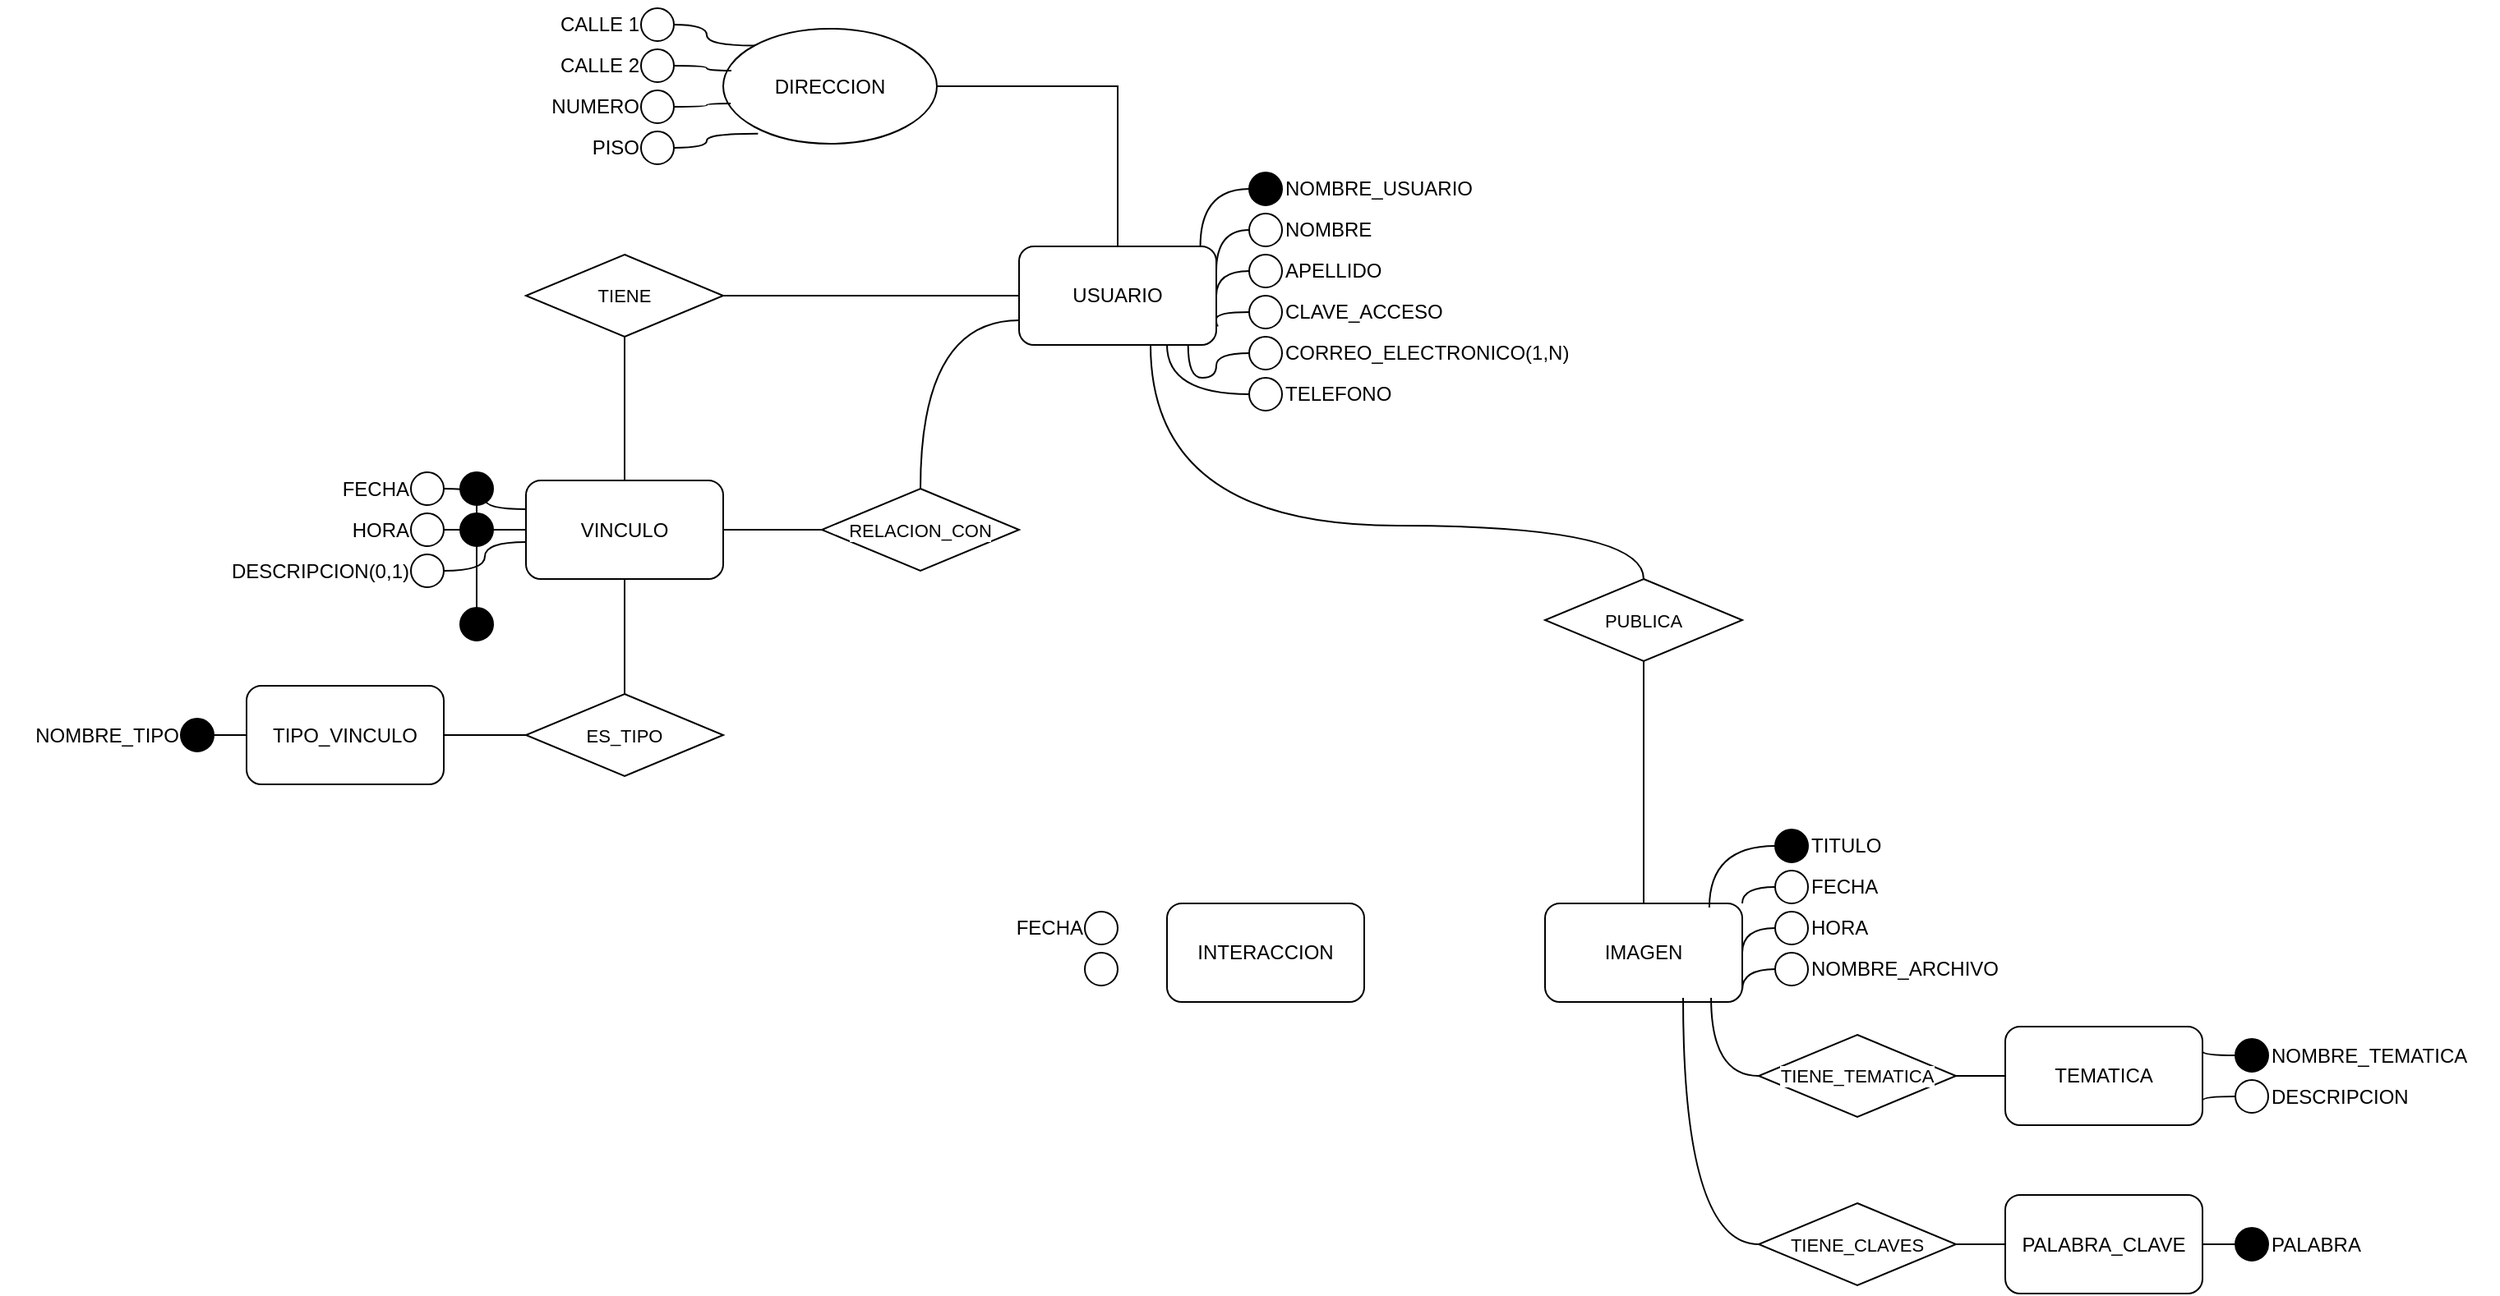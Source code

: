 <mxfile version="24.8.4">
  <diagram name="Page-1" id="qYy7etrmWnxnUs6GQyBr">
    <mxGraphModel dx="3087" dy="909" grid="1" gridSize="10" guides="1" tooltips="1" connect="1" arrows="1" fold="1" page="1" pageScale="1" pageWidth="1400" pageHeight="850" math="0" shadow="0">
      <root>
        <mxCell id="0" />
        <mxCell id="1" parent="0" />
        <mxCell id="0F02Ofhq89caONf__ToP-39" value="" style="edgeStyle=orthogonalEdgeStyle;shape=connector;curved=1;rounded=0;orthogonalLoop=1;jettySize=auto;html=1;strokeColor=default;align=center;verticalAlign=middle;fontFamily=Helvetica;fontSize=11;fontColor=default;labelBackgroundColor=default;endArrow=none;endFill=0;" edge="1" parent="1" source="0F02Ofhq89caONf__ToP-1" target="0F02Ofhq89caONf__ToP-38">
          <mxGeometry relative="1" as="geometry" />
        </mxCell>
        <mxCell id="0F02Ofhq89caONf__ToP-105" value="" style="edgeStyle=orthogonalEdgeStyle;shape=connector;curved=1;rounded=0;orthogonalLoop=1;jettySize=auto;html=1;strokeColor=default;align=center;verticalAlign=middle;fontFamily=Helvetica;fontSize=11;fontColor=default;labelBackgroundColor=default;endArrow=none;endFill=0;" edge="1" parent="1" source="0F02Ofhq89caONf__ToP-1" target="0F02Ofhq89caONf__ToP-104">
          <mxGeometry relative="1" as="geometry">
            <Array as="points">
              <mxPoint x="510" y="340" />
              <mxPoint x="810" y="340" />
            </Array>
          </mxGeometry>
        </mxCell>
        <mxCell id="0F02Ofhq89caONf__ToP-1" value="&lt;div&gt;USUARIO&lt;/div&gt;" style="rounded=1;whiteSpace=wrap;html=1;" vertex="1" parent="1">
          <mxGeometry x="430" y="170" width="120" height="60" as="geometry" />
        </mxCell>
        <mxCell id="0F02Ofhq89caONf__ToP-36" style="edgeStyle=orthogonalEdgeStyle;shape=connector;curved=1;rounded=0;orthogonalLoop=1;jettySize=auto;html=1;entryX=1;entryY=0.25;entryDx=0;entryDy=0;strokeColor=default;align=center;verticalAlign=middle;fontFamily=Helvetica;fontSize=11;fontColor=default;labelBackgroundColor=default;endArrow=none;endFill=0;" edge="1" parent="1" source="0F02Ofhq89caONf__ToP-2" target="0F02Ofhq89caONf__ToP-1">
          <mxGeometry relative="1" as="geometry" />
        </mxCell>
        <mxCell id="0F02Ofhq89caONf__ToP-2" value="" style="ellipse;whiteSpace=wrap;html=1;aspect=fixed;" vertex="1" parent="1">
          <mxGeometry x="570" y="150" width="20" height="20" as="geometry" />
        </mxCell>
        <mxCell id="0F02Ofhq89caONf__ToP-3" value="NOMBRE" style="text;html=1;align=left;verticalAlign=middle;resizable=0;points=[];autosize=1;strokeColor=none;fillColor=none;" vertex="1" parent="1">
          <mxGeometry x="590" y="145" width="80" height="30" as="geometry" />
        </mxCell>
        <mxCell id="0F02Ofhq89caONf__ToP-35" style="edgeStyle=orthogonalEdgeStyle;shape=connector;curved=1;rounded=0;orthogonalLoop=1;jettySize=auto;html=1;entryX=1;entryY=0.5;entryDx=0;entryDy=0;strokeColor=default;align=center;verticalAlign=middle;fontFamily=Helvetica;fontSize=11;fontColor=default;labelBackgroundColor=default;endArrow=none;endFill=0;" edge="1" parent="1" source="0F02Ofhq89caONf__ToP-4" target="0F02Ofhq89caONf__ToP-1">
          <mxGeometry relative="1" as="geometry" />
        </mxCell>
        <mxCell id="0F02Ofhq89caONf__ToP-4" value="" style="ellipse;whiteSpace=wrap;html=1;aspect=fixed;" vertex="1" parent="1">
          <mxGeometry x="570" y="175" width="20" height="20" as="geometry" />
        </mxCell>
        <mxCell id="0F02Ofhq89caONf__ToP-5" value="APELLIDO" style="text;html=1;align=left;verticalAlign=middle;resizable=0;points=[];autosize=1;strokeColor=none;fillColor=none;" vertex="1" parent="1">
          <mxGeometry x="590" y="170" width="80" height="30" as="geometry" />
        </mxCell>
        <mxCell id="0F02Ofhq89caONf__ToP-6" value="" style="ellipse;whiteSpace=wrap;html=1;aspect=fixed;fillColor=#000000;" vertex="1" parent="1">
          <mxGeometry x="570" y="125" width="20" height="20" as="geometry" />
        </mxCell>
        <mxCell id="0F02Ofhq89caONf__ToP-7" value="NOMBRE_USUARIO" style="text;html=1;align=left;verticalAlign=middle;resizable=0;points=[];autosize=1;strokeColor=none;fillColor=none;" vertex="1" parent="1">
          <mxGeometry x="590" y="120" width="140" height="30" as="geometry" />
        </mxCell>
        <mxCell id="0F02Ofhq89caONf__ToP-8" value="" style="ellipse;whiteSpace=wrap;html=1;aspect=fixed;" vertex="1" parent="1">
          <mxGeometry x="570" y="200" width="20" height="20" as="geometry" />
        </mxCell>
        <mxCell id="0F02Ofhq89caONf__ToP-9" value="CLAVE_ACCESO" style="text;html=1;align=left;verticalAlign=middle;resizable=0;points=[];autosize=1;strokeColor=none;fillColor=none;" vertex="1" parent="1">
          <mxGeometry x="590" y="195" width="120" height="30" as="geometry" />
        </mxCell>
        <mxCell id="0F02Ofhq89caONf__ToP-10" value="" style="ellipse;whiteSpace=wrap;html=1;aspect=fixed;" vertex="1" parent="1">
          <mxGeometry x="570" y="225" width="20" height="20" as="geometry" />
        </mxCell>
        <mxCell id="0F02Ofhq89caONf__ToP-11" value="&lt;div&gt;CORREO_ELECTRONICO(1,N)&lt;/div&gt;" style="text;html=1;align=left;verticalAlign=middle;resizable=0;points=[];autosize=1;strokeColor=none;fillColor=none;" vertex="1" parent="1">
          <mxGeometry x="590" y="220" width="200" height="30" as="geometry" />
        </mxCell>
        <mxCell id="0F02Ofhq89caONf__ToP-32" style="edgeStyle=orthogonalEdgeStyle;shape=connector;curved=1;rounded=0;orthogonalLoop=1;jettySize=auto;html=1;entryX=0.75;entryY=1;entryDx=0;entryDy=0;strokeColor=default;align=center;verticalAlign=middle;fontFamily=Helvetica;fontSize=11;fontColor=default;labelBackgroundColor=default;endArrow=none;endFill=0;" edge="1" parent="1" source="0F02Ofhq89caONf__ToP-12" target="0F02Ofhq89caONf__ToP-1">
          <mxGeometry relative="1" as="geometry" />
        </mxCell>
        <mxCell id="0F02Ofhq89caONf__ToP-12" value="" style="ellipse;whiteSpace=wrap;html=1;aspect=fixed;" vertex="1" parent="1">
          <mxGeometry x="570" y="250" width="20" height="20" as="geometry" />
        </mxCell>
        <mxCell id="0F02Ofhq89caONf__ToP-13" value="TELEFONO" style="text;html=1;align=left;verticalAlign=middle;resizable=0;points=[];autosize=1;strokeColor=none;fillColor=none;" vertex="1" parent="1">
          <mxGeometry x="590" y="245" width="90" height="30" as="geometry" />
        </mxCell>
        <mxCell id="0F02Ofhq89caONf__ToP-16" value="" style="edgeStyle=orthogonalEdgeStyle;rounded=0;orthogonalLoop=1;jettySize=auto;html=1;endArrow=none;endFill=0;" edge="1" parent="1" source="0F02Ofhq89caONf__ToP-14" target="0F02Ofhq89caONf__ToP-1">
          <mxGeometry relative="1" as="geometry" />
        </mxCell>
        <mxCell id="0F02Ofhq89caONf__ToP-14" value="DIRECCION" style="ellipse;whiteSpace=wrap;html=1;" vertex="1" parent="1">
          <mxGeometry x="250" y="37.5" width="130" height="70" as="geometry" />
        </mxCell>
        <mxCell id="0F02Ofhq89caONf__ToP-17" value="" style="ellipse;whiteSpace=wrap;html=1;aspect=fixed;" vertex="1" parent="1">
          <mxGeometry x="200" y="25" width="20" height="20" as="geometry" />
        </mxCell>
        <mxCell id="0F02Ofhq89caONf__ToP-18" value="CALLE 1" style="text;html=1;align=right;verticalAlign=middle;resizable=0;points=[];autosize=1;strokeColor=none;fillColor=none;" vertex="1" parent="1">
          <mxGeometry x="130" y="20" width="70" height="30" as="geometry" />
        </mxCell>
        <mxCell id="0F02Ofhq89caONf__ToP-20" value="" style="ellipse;whiteSpace=wrap;html=1;aspect=fixed;" vertex="1" parent="1">
          <mxGeometry x="200" y="50" width="20" height="20" as="geometry" />
        </mxCell>
        <mxCell id="0F02Ofhq89caONf__ToP-21" value="CALLE 2" style="text;html=1;align=right;verticalAlign=middle;resizable=0;points=[];autosize=1;strokeColor=none;fillColor=none;" vertex="1" parent="1">
          <mxGeometry x="130" y="45" width="70" height="30" as="geometry" />
        </mxCell>
        <mxCell id="0F02Ofhq89caONf__ToP-22" value="" style="ellipse;whiteSpace=wrap;html=1;aspect=fixed;" vertex="1" parent="1">
          <mxGeometry x="200" y="75" width="20" height="20" as="geometry" />
        </mxCell>
        <mxCell id="0F02Ofhq89caONf__ToP-23" value="NUMERO" style="text;html=1;align=right;verticalAlign=middle;resizable=0;points=[];autosize=1;strokeColor=none;fillColor=none;" vertex="1" parent="1">
          <mxGeometry x="120" y="70" width="80" height="30" as="geometry" />
        </mxCell>
        <mxCell id="0F02Ofhq89caONf__ToP-24" value="" style="ellipse;whiteSpace=wrap;html=1;aspect=fixed;" vertex="1" parent="1">
          <mxGeometry x="200" y="100" width="20" height="20" as="geometry" />
        </mxCell>
        <mxCell id="0F02Ofhq89caONf__ToP-25" value="PISO" style="text;html=1;align=right;verticalAlign=middle;resizable=0;points=[];autosize=1;strokeColor=none;fillColor=none;" vertex="1" parent="1">
          <mxGeometry x="150" y="95" width="50" height="30" as="geometry" />
        </mxCell>
        <mxCell id="0F02Ofhq89caONf__ToP-28" style="edgeStyle=orthogonalEdgeStyle;rounded=0;orthogonalLoop=1;jettySize=auto;html=1;entryX=0;entryY=0;entryDx=0;entryDy=0;endArrow=none;endFill=0;curved=1;" edge="1" parent="1" source="0F02Ofhq89caONf__ToP-17" target="0F02Ofhq89caONf__ToP-14">
          <mxGeometry relative="1" as="geometry" />
        </mxCell>
        <mxCell id="0F02Ofhq89caONf__ToP-29" style="edgeStyle=orthogonalEdgeStyle;rounded=0;orthogonalLoop=1;jettySize=auto;html=1;entryX=0.038;entryY=0.364;entryDx=0;entryDy=0;entryPerimeter=0;curved=1;endArrow=none;endFill=0;" edge="1" parent="1" source="0F02Ofhq89caONf__ToP-20" target="0F02Ofhq89caONf__ToP-14">
          <mxGeometry relative="1" as="geometry" />
        </mxCell>
        <mxCell id="0F02Ofhq89caONf__ToP-30" style="edgeStyle=orthogonalEdgeStyle;rounded=0;orthogonalLoop=1;jettySize=auto;html=1;entryX=0.035;entryY=0.65;entryDx=0;entryDy=0;entryPerimeter=0;curved=1;endArrow=none;endFill=0;" edge="1" parent="1" source="0F02Ofhq89caONf__ToP-22" target="0F02Ofhq89caONf__ToP-14">
          <mxGeometry relative="1" as="geometry" />
        </mxCell>
        <mxCell id="0F02Ofhq89caONf__ToP-31" style="edgeStyle=orthogonalEdgeStyle;rounded=0;orthogonalLoop=1;jettySize=auto;html=1;entryX=0.163;entryY=0.912;entryDx=0;entryDy=0;entryPerimeter=0;curved=1;endArrow=none;endFill=0;" edge="1" parent="1" source="0F02Ofhq89caONf__ToP-24" target="0F02Ofhq89caONf__ToP-14">
          <mxGeometry relative="1" as="geometry" />
        </mxCell>
        <mxCell id="0F02Ofhq89caONf__ToP-33" style="edgeStyle=orthogonalEdgeStyle;shape=connector;curved=1;rounded=0;orthogonalLoop=1;jettySize=auto;html=1;entryX=0.857;entryY=1.001;entryDx=0;entryDy=0;entryPerimeter=0;strokeColor=default;align=center;verticalAlign=middle;fontFamily=Helvetica;fontSize=11;fontColor=default;labelBackgroundColor=default;endArrow=none;endFill=0;" edge="1" parent="1" source="0F02Ofhq89caONf__ToP-10" target="0F02Ofhq89caONf__ToP-1">
          <mxGeometry relative="1" as="geometry" />
        </mxCell>
        <mxCell id="0F02Ofhq89caONf__ToP-34" style="edgeStyle=orthogonalEdgeStyle;shape=connector;curved=1;rounded=0;orthogonalLoop=1;jettySize=auto;html=1;entryX=1.01;entryY=0.807;entryDx=0;entryDy=0;entryPerimeter=0;strokeColor=default;align=center;verticalAlign=middle;fontFamily=Helvetica;fontSize=11;fontColor=default;labelBackgroundColor=default;endArrow=none;endFill=0;" edge="1" parent="1" source="0F02Ofhq89caONf__ToP-8" target="0F02Ofhq89caONf__ToP-1">
          <mxGeometry relative="1" as="geometry" />
        </mxCell>
        <mxCell id="0F02Ofhq89caONf__ToP-37" style="edgeStyle=orthogonalEdgeStyle;shape=connector;curved=1;rounded=0;orthogonalLoop=1;jettySize=auto;html=1;entryX=0.919;entryY=0.001;entryDx=0;entryDy=0;entryPerimeter=0;strokeColor=default;align=center;verticalAlign=middle;fontFamily=Helvetica;fontSize=11;fontColor=default;labelBackgroundColor=default;endArrow=none;endFill=0;" edge="1" parent="1" source="0F02Ofhq89caONf__ToP-6" target="0F02Ofhq89caONf__ToP-1">
          <mxGeometry relative="1" as="geometry" />
        </mxCell>
        <mxCell id="0F02Ofhq89caONf__ToP-57" value="" style="edgeStyle=orthogonalEdgeStyle;shape=connector;curved=1;rounded=0;orthogonalLoop=1;jettySize=auto;html=1;strokeColor=default;align=center;verticalAlign=middle;fontFamily=Helvetica;fontSize=11;fontColor=default;labelBackgroundColor=default;endArrow=none;endFill=0;" edge="1" parent="1" source="0F02Ofhq89caONf__ToP-38" target="0F02Ofhq89caONf__ToP-41">
          <mxGeometry relative="1" as="geometry" />
        </mxCell>
        <mxCell id="0F02Ofhq89caONf__ToP-38" value="TIENE" style="rhombus;whiteSpace=wrap;html=1;fontFamily=Helvetica;fontSize=11;fontColor=default;labelBackgroundColor=default;" vertex="1" parent="1">
          <mxGeometry x="130" y="175" width="120" height="50" as="geometry" />
        </mxCell>
        <mxCell id="0F02Ofhq89caONf__ToP-59" value="" style="edgeStyle=orthogonalEdgeStyle;shape=connector;curved=1;rounded=0;orthogonalLoop=1;jettySize=auto;html=1;strokeColor=default;align=center;verticalAlign=middle;fontFamily=Helvetica;fontSize=11;fontColor=default;labelBackgroundColor=default;endArrow=none;endFill=0;" edge="1" parent="1" source="0F02Ofhq89caONf__ToP-41" target="0F02Ofhq89caONf__ToP-58">
          <mxGeometry relative="1" as="geometry" />
        </mxCell>
        <mxCell id="0F02Ofhq89caONf__ToP-66" style="edgeStyle=orthogonalEdgeStyle;shape=connector;curved=1;rounded=0;orthogonalLoop=1;jettySize=auto;html=1;entryX=1;entryY=0.5;entryDx=0;entryDy=0;strokeColor=default;align=center;verticalAlign=middle;fontFamily=Helvetica;fontSize=11;fontColor=default;labelBackgroundColor=default;endArrow=none;endFill=0;" edge="1" parent="1" source="0F02Ofhq89caONf__ToP-41" target="0F02Ofhq89caONf__ToP-44">
          <mxGeometry relative="1" as="geometry" />
        </mxCell>
        <mxCell id="0F02Ofhq89caONf__ToP-67" style="edgeStyle=orthogonalEdgeStyle;shape=connector;curved=1;rounded=0;orthogonalLoop=1;jettySize=auto;html=1;entryX=1;entryY=0.5;entryDx=0;entryDy=0;strokeColor=default;align=center;verticalAlign=middle;fontFamily=Helvetica;fontSize=11;fontColor=default;labelBackgroundColor=default;endArrow=none;endFill=0;" edge="1" parent="1" source="0F02Ofhq89caONf__ToP-41" target="0F02Ofhq89caONf__ToP-42">
          <mxGeometry relative="1" as="geometry">
            <Array as="points">
              <mxPoint x="105" y="330" />
              <mxPoint x="105" y="318" />
            </Array>
          </mxGeometry>
        </mxCell>
        <mxCell id="0F02Ofhq89caONf__ToP-68" style="edgeStyle=orthogonalEdgeStyle;shape=connector;curved=1;rounded=0;orthogonalLoop=1;jettySize=auto;html=1;entryX=1;entryY=0.5;entryDx=0;entryDy=0;strokeColor=default;align=center;verticalAlign=middle;fontFamily=Helvetica;fontSize=11;fontColor=default;labelBackgroundColor=default;endArrow=none;endFill=0;" edge="1" parent="1" source="0F02Ofhq89caONf__ToP-41" target="0F02Ofhq89caONf__ToP-46">
          <mxGeometry relative="1" as="geometry">
            <Array as="points">
              <mxPoint x="105" y="350" />
              <mxPoint x="105" y="368" />
            </Array>
          </mxGeometry>
        </mxCell>
        <mxCell id="0F02Ofhq89caONf__ToP-73" value="" style="edgeStyle=orthogonalEdgeStyle;shape=connector;curved=1;rounded=0;orthogonalLoop=1;jettySize=auto;html=1;strokeColor=default;align=center;verticalAlign=middle;fontFamily=Helvetica;fontSize=11;fontColor=default;labelBackgroundColor=default;endArrow=none;endFill=0;" edge="1" parent="1" source="0F02Ofhq89caONf__ToP-41" target="0F02Ofhq89caONf__ToP-72">
          <mxGeometry relative="1" as="geometry" />
        </mxCell>
        <mxCell id="0F02Ofhq89caONf__ToP-41" value="VINCULO" style="rounded=1;whiteSpace=wrap;html=1;" vertex="1" parent="1">
          <mxGeometry x="130" y="312.5" width="120" height="60" as="geometry" />
        </mxCell>
        <mxCell id="0F02Ofhq89caONf__ToP-42" value="" style="ellipse;whiteSpace=wrap;html=1;aspect=fixed;" vertex="1" parent="1">
          <mxGeometry x="60" y="307.5" width="20" height="20" as="geometry" />
        </mxCell>
        <mxCell id="0F02Ofhq89caONf__ToP-43" value="FECHA" style="text;html=1;align=right;verticalAlign=middle;resizable=0;points=[];autosize=1;strokeColor=none;fillColor=none;" vertex="1" parent="1">
          <mxGeometry y="302.5" width="60" height="30" as="geometry" />
        </mxCell>
        <mxCell id="0F02Ofhq89caONf__ToP-44" value="" style="ellipse;whiteSpace=wrap;html=1;aspect=fixed;" vertex="1" parent="1">
          <mxGeometry x="60" y="332.5" width="20" height="20" as="geometry" />
        </mxCell>
        <mxCell id="0F02Ofhq89caONf__ToP-45" value="HORA" style="text;html=1;align=right;verticalAlign=middle;resizable=0;points=[];autosize=1;strokeColor=none;fillColor=none;" vertex="1" parent="1">
          <mxGeometry y="327.5" width="60" height="30" as="geometry" />
        </mxCell>
        <mxCell id="0F02Ofhq89caONf__ToP-46" value="" style="ellipse;whiteSpace=wrap;html=1;aspect=fixed;" vertex="1" parent="1">
          <mxGeometry x="60" y="357.5" width="20" height="20" as="geometry" />
        </mxCell>
        <mxCell id="0F02Ofhq89caONf__ToP-47" value="DESCRIPCION(0,1)" style="text;html=1;align=right;verticalAlign=middle;resizable=0;points=[];autosize=1;strokeColor=none;fillColor=none;" vertex="1" parent="1">
          <mxGeometry x="-70" y="352.5" width="130" height="30" as="geometry" />
        </mxCell>
        <mxCell id="0F02Ofhq89caONf__ToP-50" value="TIPO_VINCULO" style="rounded=1;whiteSpace=wrap;html=1;" vertex="1" parent="1">
          <mxGeometry x="-40" y="437.5" width="120" height="60" as="geometry" />
        </mxCell>
        <mxCell id="0F02Ofhq89caONf__ToP-56" style="edgeStyle=orthogonalEdgeStyle;shape=connector;curved=1;rounded=0;orthogonalLoop=1;jettySize=auto;html=1;entryX=0;entryY=0.5;entryDx=0;entryDy=0;strokeColor=default;align=center;verticalAlign=middle;fontFamily=Helvetica;fontSize=11;fontColor=default;labelBackgroundColor=default;endArrow=none;endFill=0;" edge="1" parent="1" source="0F02Ofhq89caONf__ToP-51" target="0F02Ofhq89caONf__ToP-50">
          <mxGeometry relative="1" as="geometry" />
        </mxCell>
        <mxCell id="0F02Ofhq89caONf__ToP-51" value="" style="ellipse;whiteSpace=wrap;html=1;aspect=fixed;fillColor=#000000;" vertex="1" parent="1">
          <mxGeometry x="-80" y="457.5" width="20" height="20" as="geometry" />
        </mxCell>
        <mxCell id="0F02Ofhq89caONf__ToP-52" value="NOMBRE_TIPO" style="text;html=1;align=right;verticalAlign=middle;resizable=0;points=[];autosize=1;strokeColor=none;fillColor=none;" vertex="1" parent="1">
          <mxGeometry x="-190" y="452.5" width="110" height="30" as="geometry" />
        </mxCell>
        <mxCell id="0F02Ofhq89caONf__ToP-60" value="" style="edgeStyle=orthogonalEdgeStyle;shape=connector;curved=1;rounded=0;orthogonalLoop=1;jettySize=auto;html=1;strokeColor=default;align=center;verticalAlign=middle;fontFamily=Helvetica;fontSize=11;fontColor=default;labelBackgroundColor=default;endArrow=none;endFill=0;" edge="1" parent="1" source="0F02Ofhq89caONf__ToP-58" target="0F02Ofhq89caONf__ToP-50">
          <mxGeometry relative="1" as="geometry" />
        </mxCell>
        <mxCell id="0F02Ofhq89caONf__ToP-58" value="ES_TIPO" style="rhombus;whiteSpace=wrap;html=1;fontFamily=Helvetica;fontSize=11;fontColor=default;labelBackgroundColor=default;" vertex="1" parent="1">
          <mxGeometry x="130" y="442.5" width="120" height="50" as="geometry" />
        </mxCell>
        <mxCell id="0F02Ofhq89caONf__ToP-62" value="" style="ellipse;whiteSpace=wrap;html=1;aspect=fixed;fillColor=#000000;" vertex="1" parent="1">
          <mxGeometry x="90" y="307.5" width="20" height="20" as="geometry" />
        </mxCell>
        <mxCell id="0F02Ofhq89caONf__ToP-64" value="" style="ellipse;whiteSpace=wrap;html=1;aspect=fixed;fillColor=#000000;" vertex="1" parent="1">
          <mxGeometry x="90" y="332.5" width="20" height="20" as="geometry" />
        </mxCell>
        <mxCell id="0F02Ofhq89caONf__ToP-69" style="edgeStyle=orthogonalEdgeStyle;shape=connector;curved=1;rounded=0;orthogonalLoop=1;jettySize=auto;html=1;entryX=0.5;entryY=1;entryDx=0;entryDy=0;strokeColor=default;align=center;verticalAlign=middle;fontFamily=Helvetica;fontSize=11;fontColor=default;labelBackgroundColor=default;endArrow=none;endFill=0;" edge="1" parent="1" source="0F02Ofhq89caONf__ToP-65" target="0F02Ofhq89caONf__ToP-62">
          <mxGeometry relative="1" as="geometry" />
        </mxCell>
        <mxCell id="0F02Ofhq89caONf__ToP-65" value="" style="ellipse;whiteSpace=wrap;html=1;aspect=fixed;fillColor=#000000;" vertex="1" parent="1">
          <mxGeometry x="90" y="390" width="20" height="20" as="geometry" />
        </mxCell>
        <mxCell id="0F02Ofhq89caONf__ToP-74" style="edgeStyle=orthogonalEdgeStyle;shape=connector;curved=1;rounded=0;orthogonalLoop=1;jettySize=auto;html=1;entryX=0;entryY=0.75;entryDx=0;entryDy=0;strokeColor=default;align=center;verticalAlign=middle;fontFamily=Helvetica;fontSize=11;fontColor=default;labelBackgroundColor=default;endArrow=none;endFill=0;" edge="1" parent="1" source="0F02Ofhq89caONf__ToP-72" target="0F02Ofhq89caONf__ToP-1">
          <mxGeometry relative="1" as="geometry" />
        </mxCell>
        <mxCell id="0F02Ofhq89caONf__ToP-72" value="RELACION_CON" style="rhombus;whiteSpace=wrap;html=1;fontFamily=Helvetica;fontSize=11;fontColor=default;labelBackgroundColor=default;" vertex="1" parent="1">
          <mxGeometry x="310" y="317.5" width="120" height="50" as="geometry" />
        </mxCell>
        <mxCell id="0F02Ofhq89caONf__ToP-75" value="IMAGEN" style="rounded=1;whiteSpace=wrap;html=1;" vertex="1" parent="1">
          <mxGeometry x="750" y="570" width="120" height="60" as="geometry" />
        </mxCell>
        <mxCell id="0F02Ofhq89caONf__ToP-109" style="edgeStyle=orthogonalEdgeStyle;shape=connector;curved=1;rounded=0;orthogonalLoop=1;jettySize=auto;html=1;entryX=1;entryY=0;entryDx=0;entryDy=0;strokeColor=default;align=center;verticalAlign=middle;fontFamily=Helvetica;fontSize=11;fontColor=default;labelBackgroundColor=default;endArrow=none;endFill=0;" edge="1" parent="1" source="0F02Ofhq89caONf__ToP-76" target="0F02Ofhq89caONf__ToP-75">
          <mxGeometry relative="1" as="geometry" />
        </mxCell>
        <mxCell id="0F02Ofhq89caONf__ToP-76" value="" style="ellipse;whiteSpace=wrap;html=1;aspect=fixed;" vertex="1" parent="1">
          <mxGeometry x="890" y="550" width="20" height="20" as="geometry" />
        </mxCell>
        <mxCell id="0F02Ofhq89caONf__ToP-77" value="FECHA" style="text;html=1;align=left;verticalAlign=middle;resizable=0;points=[];autosize=1;strokeColor=none;fillColor=none;" vertex="1" parent="1">
          <mxGeometry x="910" y="545" width="60" height="30" as="geometry" />
        </mxCell>
        <mxCell id="0F02Ofhq89caONf__ToP-108" style="edgeStyle=orthogonalEdgeStyle;shape=connector;curved=1;rounded=0;orthogonalLoop=1;jettySize=auto;html=1;entryX=1;entryY=0.5;entryDx=0;entryDy=0;strokeColor=default;align=center;verticalAlign=middle;fontFamily=Helvetica;fontSize=11;fontColor=default;labelBackgroundColor=default;endArrow=none;endFill=0;" edge="1" parent="1" source="0F02Ofhq89caONf__ToP-78" target="0F02Ofhq89caONf__ToP-75">
          <mxGeometry relative="1" as="geometry" />
        </mxCell>
        <mxCell id="0F02Ofhq89caONf__ToP-78" value="" style="ellipse;whiteSpace=wrap;html=1;aspect=fixed;" vertex="1" parent="1">
          <mxGeometry x="890" y="575" width="20" height="20" as="geometry" />
        </mxCell>
        <mxCell id="0F02Ofhq89caONf__ToP-79" value="HORA" style="text;html=1;align=left;verticalAlign=middle;resizable=0;points=[];autosize=1;strokeColor=none;fillColor=none;" vertex="1" parent="1">
          <mxGeometry x="910" y="570" width="60" height="30" as="geometry" />
        </mxCell>
        <mxCell id="0F02Ofhq89caONf__ToP-80" value="" style="ellipse;whiteSpace=wrap;html=1;aspect=fixed;fillColor=#000000;" vertex="1" parent="1">
          <mxGeometry x="890" y="525" width="20" height="20" as="geometry" />
        </mxCell>
        <mxCell id="0F02Ofhq89caONf__ToP-81" value="TITULO" style="text;html=1;align=left;verticalAlign=middle;resizable=0;points=[];autosize=1;strokeColor=none;fillColor=none;" vertex="1" parent="1">
          <mxGeometry x="910" y="520" width="70" height="30" as="geometry" />
        </mxCell>
        <mxCell id="0F02Ofhq89caONf__ToP-84" value="" style="ellipse;whiteSpace=wrap;html=1;aspect=fixed;" vertex="1" parent="1">
          <mxGeometry x="890" y="600" width="20" height="20" as="geometry" />
        </mxCell>
        <mxCell id="0F02Ofhq89caONf__ToP-85" value="NOMBRE_ARCHIVO" style="text;html=1;align=left;verticalAlign=middle;resizable=0;points=[];autosize=1;strokeColor=none;fillColor=none;" vertex="1" parent="1">
          <mxGeometry x="910" y="595" width="140" height="30" as="geometry" />
        </mxCell>
        <mxCell id="0F02Ofhq89caONf__ToP-88" value="TEMATICA" style="rounded=1;whiteSpace=wrap;html=1;" vertex="1" parent="1">
          <mxGeometry x="1030" y="645" width="120" height="60" as="geometry" />
        </mxCell>
        <mxCell id="0F02Ofhq89caONf__ToP-112" style="edgeStyle=orthogonalEdgeStyle;shape=connector;curved=1;rounded=0;orthogonalLoop=1;jettySize=auto;html=1;entryX=1;entryY=0.75;entryDx=0;entryDy=0;strokeColor=default;align=center;verticalAlign=middle;fontFamily=Helvetica;fontSize=11;fontColor=default;labelBackgroundColor=default;endArrow=none;endFill=0;" edge="1" parent="1" source="0F02Ofhq89caONf__ToP-89" target="0F02Ofhq89caONf__ToP-88">
          <mxGeometry relative="1" as="geometry" />
        </mxCell>
        <mxCell id="0F02Ofhq89caONf__ToP-89" value="" style="ellipse;whiteSpace=wrap;html=1;aspect=fixed;" vertex="1" parent="1">
          <mxGeometry x="1170" y="677.5" width="20" height="20" as="geometry" />
        </mxCell>
        <mxCell id="0F02Ofhq89caONf__ToP-90" value="DESCRIPCION" style="text;html=1;align=left;verticalAlign=middle;resizable=0;points=[];autosize=1;strokeColor=none;fillColor=none;" vertex="1" parent="1">
          <mxGeometry x="1190" y="672.5" width="110" height="30" as="geometry" />
        </mxCell>
        <mxCell id="0F02Ofhq89caONf__ToP-111" style="edgeStyle=orthogonalEdgeStyle;shape=connector;curved=1;rounded=0;orthogonalLoop=1;jettySize=auto;html=1;entryX=1;entryY=0.25;entryDx=0;entryDy=0;strokeColor=default;align=center;verticalAlign=middle;fontFamily=Helvetica;fontSize=11;fontColor=default;labelBackgroundColor=default;endArrow=none;endFill=0;" edge="1" parent="1" source="0F02Ofhq89caONf__ToP-91" target="0F02Ofhq89caONf__ToP-88">
          <mxGeometry relative="1" as="geometry" />
        </mxCell>
        <mxCell id="0F02Ofhq89caONf__ToP-91" value="" style="ellipse;whiteSpace=wrap;html=1;aspect=fixed;fillColor=#000000;" vertex="1" parent="1">
          <mxGeometry x="1170" y="652.5" width="20" height="20" as="geometry" />
        </mxCell>
        <mxCell id="0F02Ofhq89caONf__ToP-92" value="NOMBRE_TEMATICA" style="text;html=1;align=left;verticalAlign=middle;resizable=0;points=[];autosize=1;strokeColor=none;fillColor=none;" vertex="1" parent="1">
          <mxGeometry x="1190" y="647.5" width="140" height="30" as="geometry" />
        </mxCell>
        <mxCell id="0F02Ofhq89caONf__ToP-93" value="PALABRA_CLAVE" style="rounded=1;whiteSpace=wrap;html=1;" vertex="1" parent="1">
          <mxGeometry x="1030" y="747.5" width="120" height="60" as="geometry" />
        </mxCell>
        <mxCell id="0F02Ofhq89caONf__ToP-113" value="" style="edgeStyle=orthogonalEdgeStyle;shape=connector;curved=1;rounded=0;orthogonalLoop=1;jettySize=auto;html=1;strokeColor=default;align=center;verticalAlign=middle;fontFamily=Helvetica;fontSize=11;fontColor=default;labelBackgroundColor=default;endArrow=none;endFill=0;" edge="1" parent="1" source="0F02Ofhq89caONf__ToP-96" target="0F02Ofhq89caONf__ToP-93">
          <mxGeometry relative="1" as="geometry" />
        </mxCell>
        <mxCell id="0F02Ofhq89caONf__ToP-96" value="" style="ellipse;whiteSpace=wrap;html=1;aspect=fixed;fillColor=#000000;" vertex="1" parent="1">
          <mxGeometry x="1170" y="767.5" width="20" height="20" as="geometry" />
        </mxCell>
        <mxCell id="0F02Ofhq89caONf__ToP-97" value="PALABRA" style="text;html=1;align=left;verticalAlign=middle;resizable=0;points=[];autosize=1;strokeColor=none;fillColor=none;" vertex="1" parent="1">
          <mxGeometry x="1190" y="762.5" width="80" height="30" as="geometry" />
        </mxCell>
        <mxCell id="0F02Ofhq89caONf__ToP-101" value="" style="edgeStyle=orthogonalEdgeStyle;shape=connector;curved=1;rounded=0;orthogonalLoop=1;jettySize=auto;html=1;strokeColor=default;align=center;verticalAlign=middle;fontFamily=Helvetica;fontSize=11;fontColor=default;labelBackgroundColor=default;endArrow=none;endFill=0;" edge="1" parent="1" source="0F02Ofhq89caONf__ToP-98" target="0F02Ofhq89caONf__ToP-88">
          <mxGeometry relative="1" as="geometry" />
        </mxCell>
        <mxCell id="0F02Ofhq89caONf__ToP-98" value="TIENE_TEMATICA" style="rhombus;whiteSpace=wrap;html=1;fontFamily=Helvetica;fontSize=11;fontColor=default;labelBackgroundColor=default;" vertex="1" parent="1">
          <mxGeometry x="880" y="650" width="120" height="50" as="geometry" />
        </mxCell>
        <mxCell id="0F02Ofhq89caONf__ToP-100" value="" style="edgeStyle=orthogonalEdgeStyle;shape=connector;curved=1;rounded=0;orthogonalLoop=1;jettySize=auto;html=1;strokeColor=default;align=center;verticalAlign=middle;fontFamily=Helvetica;fontSize=11;fontColor=default;labelBackgroundColor=default;endArrow=none;endFill=0;" edge="1" parent="1" source="0F02Ofhq89caONf__ToP-99" target="0F02Ofhq89caONf__ToP-93">
          <mxGeometry relative="1" as="geometry" />
        </mxCell>
        <mxCell id="0F02Ofhq89caONf__ToP-99" value="TIENE_CLAVES" style="rhombus;whiteSpace=wrap;html=1;fontFamily=Helvetica;fontSize=11;fontColor=default;labelBackgroundColor=default;" vertex="1" parent="1">
          <mxGeometry x="880" y="752.5" width="120" height="50" as="geometry" />
        </mxCell>
        <mxCell id="0F02Ofhq89caONf__ToP-102" style="edgeStyle=orthogonalEdgeStyle;shape=connector;curved=1;rounded=0;orthogonalLoop=1;jettySize=auto;html=1;entryX=0.842;entryY=0.958;entryDx=0;entryDy=0;entryPerimeter=0;strokeColor=default;align=center;verticalAlign=middle;fontFamily=Helvetica;fontSize=11;fontColor=default;labelBackgroundColor=default;endArrow=none;endFill=0;" edge="1" parent="1" source="0F02Ofhq89caONf__ToP-98" target="0F02Ofhq89caONf__ToP-75">
          <mxGeometry relative="1" as="geometry" />
        </mxCell>
        <mxCell id="0F02Ofhq89caONf__ToP-103" style="edgeStyle=orthogonalEdgeStyle;shape=connector;curved=1;rounded=0;orthogonalLoop=1;jettySize=auto;html=1;entryX=0.7;entryY=0.958;entryDx=0;entryDy=0;entryPerimeter=0;strokeColor=default;align=center;verticalAlign=middle;fontFamily=Helvetica;fontSize=11;fontColor=default;labelBackgroundColor=default;endArrow=none;endFill=0;" edge="1" parent="1" source="0F02Ofhq89caONf__ToP-99" target="0F02Ofhq89caONf__ToP-75">
          <mxGeometry relative="1" as="geometry" />
        </mxCell>
        <mxCell id="0F02Ofhq89caONf__ToP-106" value="" style="edgeStyle=orthogonalEdgeStyle;shape=connector;curved=1;rounded=0;orthogonalLoop=1;jettySize=auto;html=1;strokeColor=default;align=center;verticalAlign=middle;fontFamily=Helvetica;fontSize=11;fontColor=default;labelBackgroundColor=default;endArrow=none;endFill=0;" edge="1" parent="1" source="0F02Ofhq89caONf__ToP-104" target="0F02Ofhq89caONf__ToP-75">
          <mxGeometry relative="1" as="geometry" />
        </mxCell>
        <mxCell id="0F02Ofhq89caONf__ToP-104" value="PUBLICA" style="rhombus;whiteSpace=wrap;html=1;fontFamily=Helvetica;fontSize=11;fontColor=default;labelBackgroundColor=default;" vertex="1" parent="1">
          <mxGeometry x="750" y="372.5" width="120" height="50" as="geometry" />
        </mxCell>
        <mxCell id="0F02Ofhq89caONf__ToP-107" style="edgeStyle=orthogonalEdgeStyle;shape=connector;curved=1;rounded=0;orthogonalLoop=1;jettySize=auto;html=1;entryX=1;entryY=0.875;entryDx=0;entryDy=0;entryPerimeter=0;strokeColor=default;align=center;verticalAlign=middle;fontFamily=Helvetica;fontSize=11;fontColor=default;labelBackgroundColor=default;endArrow=none;endFill=0;" edge="1" parent="1" source="0F02Ofhq89caONf__ToP-84" target="0F02Ofhq89caONf__ToP-75">
          <mxGeometry relative="1" as="geometry" />
        </mxCell>
        <mxCell id="0F02Ofhq89caONf__ToP-110" style="edgeStyle=orthogonalEdgeStyle;shape=connector;curved=1;rounded=0;orthogonalLoop=1;jettySize=auto;html=1;entryX=0.833;entryY=0.042;entryDx=0;entryDy=0;entryPerimeter=0;strokeColor=default;align=center;verticalAlign=middle;fontFamily=Helvetica;fontSize=11;fontColor=default;labelBackgroundColor=default;endArrow=none;endFill=0;" edge="1" parent="1" source="0F02Ofhq89caONf__ToP-80" target="0F02Ofhq89caONf__ToP-75">
          <mxGeometry relative="1" as="geometry" />
        </mxCell>
        <mxCell id="0F02Ofhq89caONf__ToP-114" value="INTERACCION" style="rounded=1;whiteSpace=wrap;html=1;" vertex="1" parent="1">
          <mxGeometry x="520" y="570" width="120" height="60" as="geometry" />
        </mxCell>
        <mxCell id="0F02Ofhq89caONf__ToP-117" value="" style="ellipse;whiteSpace=wrap;html=1;aspect=fixed;" vertex="1" parent="1">
          <mxGeometry x="470" y="575" width="20" height="20" as="geometry" />
        </mxCell>
        <mxCell id="0F02Ofhq89caONf__ToP-118" value="FECHA" style="text;html=1;align=right;verticalAlign=middle;resizable=0;points=[];autosize=1;strokeColor=none;fillColor=none;" vertex="1" parent="1">
          <mxGeometry x="410" y="570" width="60" height="30" as="geometry" />
        </mxCell>
        <mxCell id="0F02Ofhq89caONf__ToP-119" value="" style="ellipse;whiteSpace=wrap;html=1;aspect=fixed;" vertex="1" parent="1">
          <mxGeometry x="470" y="600" width="20" height="20" as="geometry" />
        </mxCell>
      </root>
    </mxGraphModel>
  </diagram>
</mxfile>

